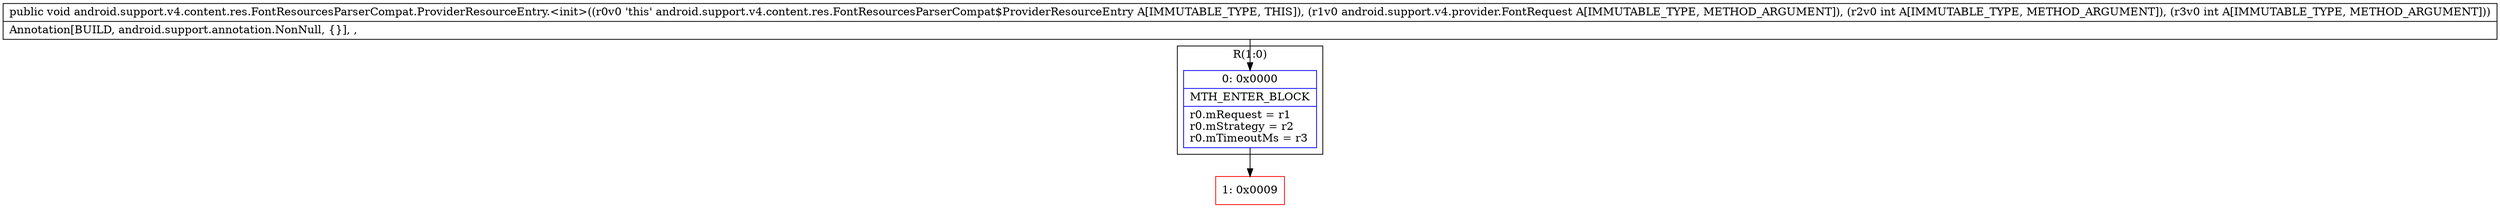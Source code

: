 digraph "CFG forandroid.support.v4.content.res.FontResourcesParserCompat.ProviderResourceEntry.\<init\>(Landroid\/support\/v4\/provider\/FontRequest;II)V" {
subgraph cluster_Region_1917723077 {
label = "R(1:0)";
node [shape=record,color=blue];
Node_0 [shape=record,label="{0\:\ 0x0000|MTH_ENTER_BLOCK\l|r0.mRequest = r1\lr0.mStrategy = r2\lr0.mTimeoutMs = r3\l}"];
}
Node_1 [shape=record,color=red,label="{1\:\ 0x0009}"];
MethodNode[shape=record,label="{public void android.support.v4.content.res.FontResourcesParserCompat.ProviderResourceEntry.\<init\>((r0v0 'this' android.support.v4.content.res.FontResourcesParserCompat$ProviderResourceEntry A[IMMUTABLE_TYPE, THIS]), (r1v0 android.support.v4.provider.FontRequest A[IMMUTABLE_TYPE, METHOD_ARGUMENT]), (r2v0 int A[IMMUTABLE_TYPE, METHOD_ARGUMENT]), (r3v0 int A[IMMUTABLE_TYPE, METHOD_ARGUMENT]))  | Annotation[BUILD, android.support.annotation.NonNull, \{\}], , \l}"];
MethodNode -> Node_0;
Node_0 -> Node_1;
}

